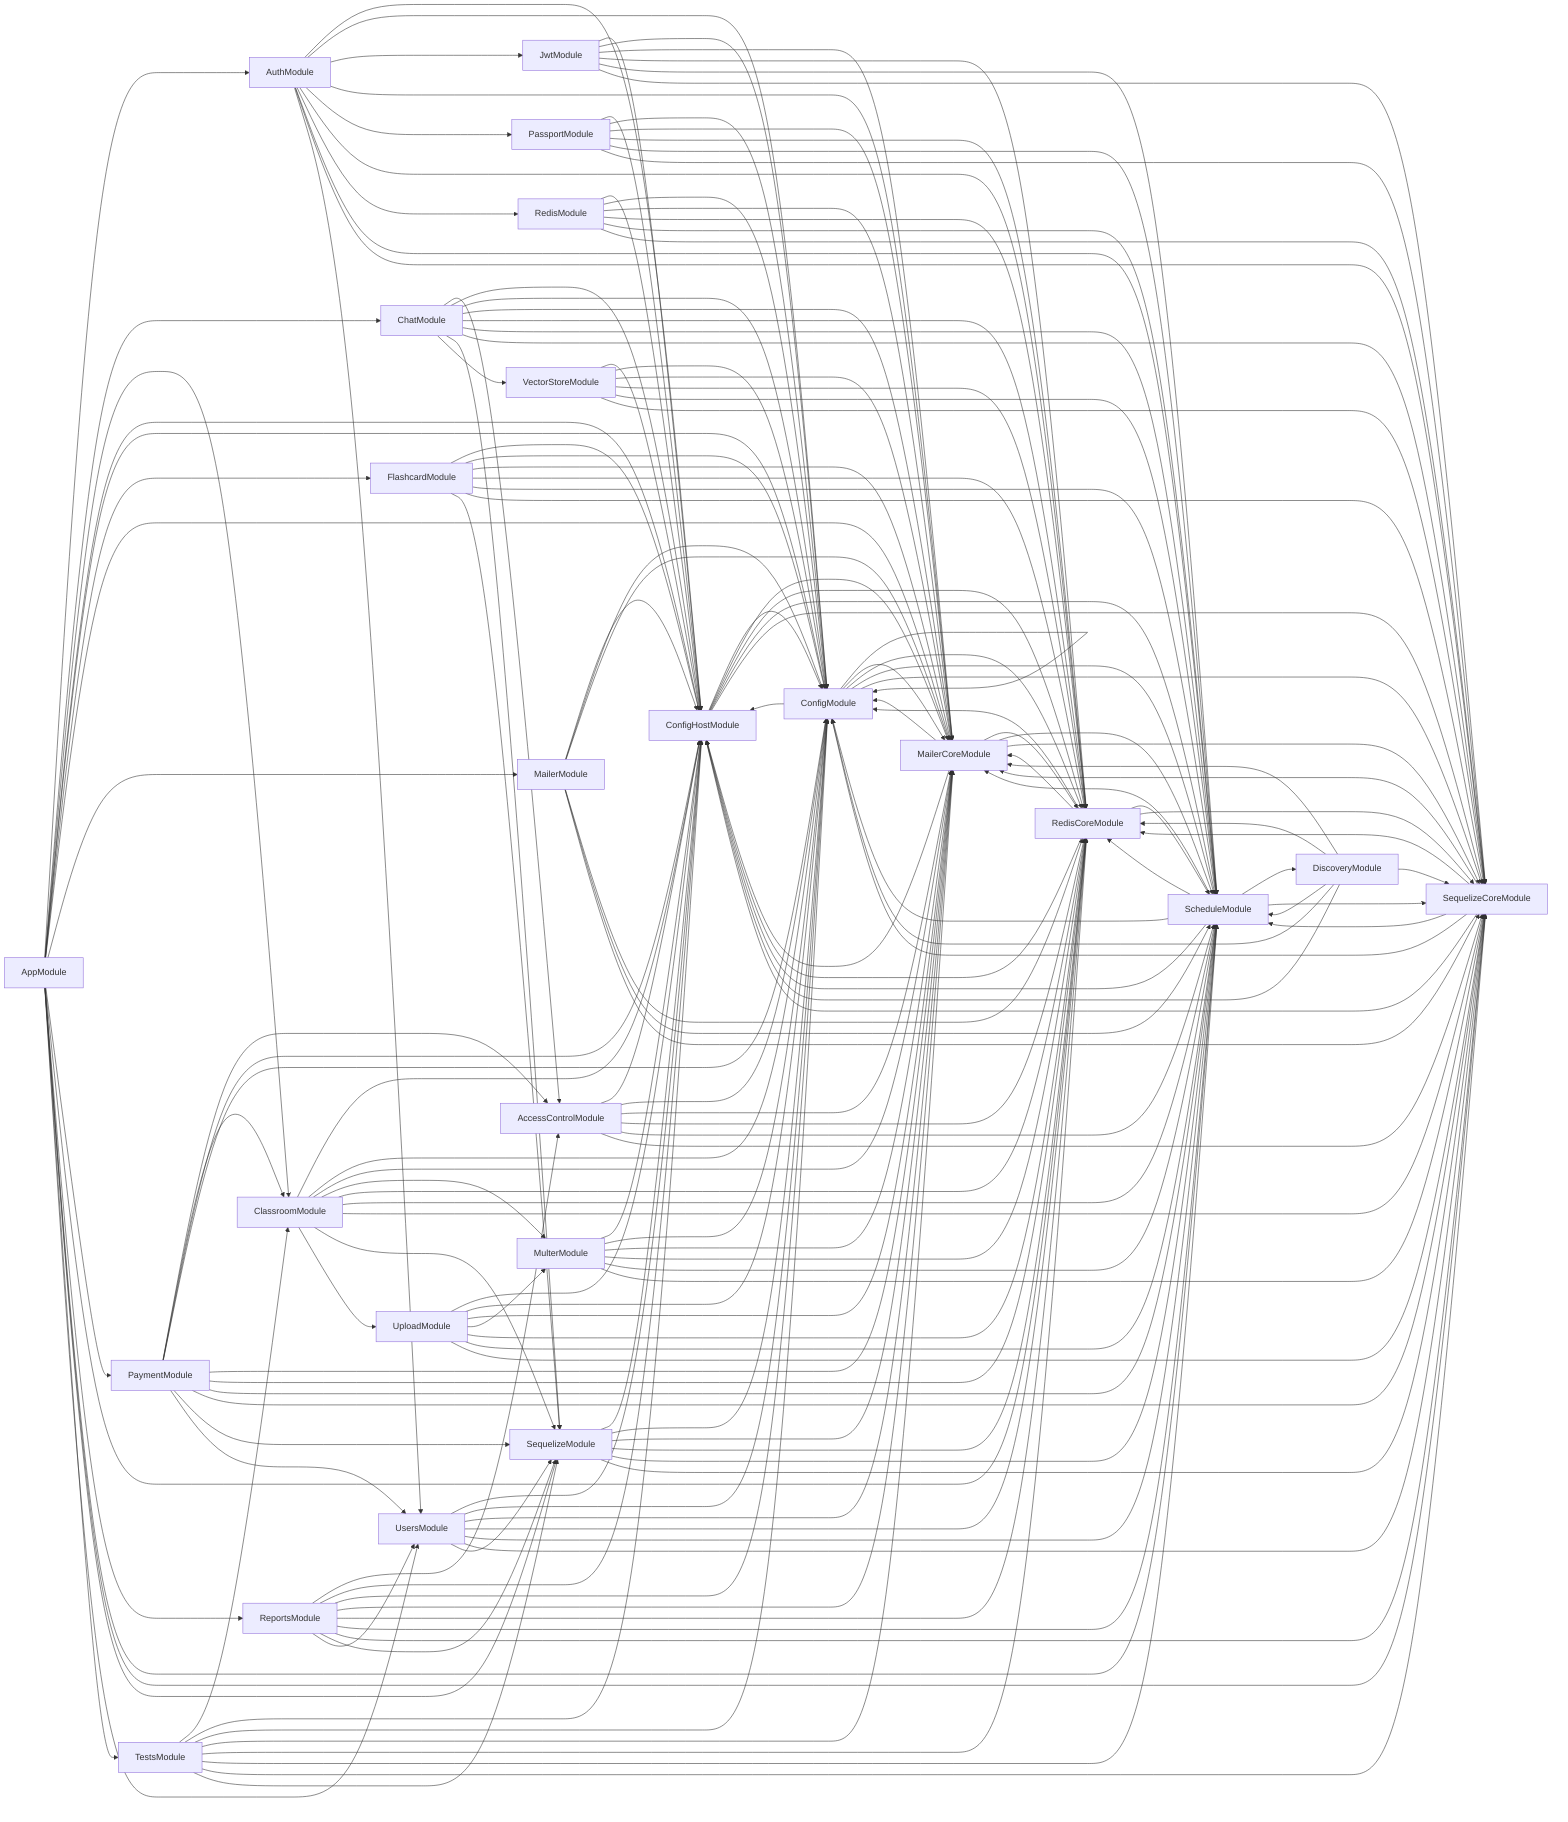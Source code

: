 graph LR
    AccessControlModule-->ConfigHostModule
  AccessControlModule-->ConfigModule
  AccessControlModule-->MailerCoreModule
  AccessControlModule-->RedisCoreModule
  AccessControlModule-->ScheduleModule
  AccessControlModule-->SequelizeCoreModule
  AppModule-->AuthModule
  AppModule-->ChatModule
  AppModule-->ClassroomModule
  AppModule-->ConfigHostModule
  AppModule-->ConfigModule
  AppModule-->FlashcardModule
  AppModule-->MailerCoreModule
  AppModule-->MailerModule
  AppModule-->PaymentModule
  AppModule-->RedisCoreModule
  AppModule-->ReportsModule
  AppModule-->ScheduleModule
  AppModule-->SequelizeCoreModule
  AppModule-->SequelizeModule
  AppModule-->TestsModule
  AppModule-->UsersModule
  AuthModule-->ConfigHostModule
  AuthModule-->ConfigModule
  AuthModule-->JwtModule
  AuthModule-->MailerCoreModule
  AuthModule-->PassportModule
  AuthModule-->RedisCoreModule
  AuthModule-->RedisModule
  AuthModule-->ScheduleModule
  AuthModule-->SequelizeCoreModule
  AuthModule-->UsersModule
  ChatModule-->AccessControlModule
  ChatModule-->ConfigHostModule
  ChatModule-->ConfigModule
  ChatModule-->MailerCoreModule
  ChatModule-->RedisCoreModule
  ChatModule-->ScheduleModule
  ChatModule-->SequelizeCoreModule
  ChatModule-->SequelizeModule
  ChatModule-->VectorStoreModule
  ClassroomModule-->ConfigHostModule
  ClassroomModule-->ConfigModule
  ClassroomModule-->MailerCoreModule
  ClassroomModule-->MulterModule
  ClassroomModule-->RedisCoreModule
  ClassroomModule-->ScheduleModule
  ClassroomModule-->SequelizeCoreModule
  ClassroomModule-->SequelizeModule
  ClassroomModule-->UploadModule
  ConfigHostModule-->ConfigModule
  ConfigHostModule-->MailerCoreModule
  ConfigHostModule-->RedisCoreModule
  ConfigHostModule-->ScheduleModule
  ConfigHostModule-->SequelizeCoreModule
  ConfigModule-->ConfigHostModule
  ConfigModule-->ConfigModule
  ConfigModule-->MailerCoreModule
  ConfigModule-->RedisCoreModule
  ConfigModule-->ScheduleModule
  ConfigModule-->SequelizeCoreModule
  DiscoveryModule-->ConfigHostModule
  DiscoveryModule-->ConfigModule
  DiscoveryModule-->MailerCoreModule
  DiscoveryModule-->RedisCoreModule
  DiscoveryModule-->ScheduleModule
  DiscoveryModule-->SequelizeCoreModule
  FlashcardModule-->ConfigHostModule
  FlashcardModule-->ConfigModule
  FlashcardModule-->MailerCoreModule
  FlashcardModule-->RedisCoreModule
  FlashcardModule-->ScheduleModule
  FlashcardModule-->SequelizeCoreModule
  FlashcardModule-->SequelizeModule
  JwtModule-->ConfigHostModule
  JwtModule-->ConfigModule
  JwtModule-->MailerCoreModule
  JwtModule-->RedisCoreModule
  JwtModule-->ScheduleModule
  JwtModule-->SequelizeCoreModule
  MailerCoreModule-->ConfigHostModule
  MailerCoreModule-->ConfigModule
  MailerCoreModule-->RedisCoreModule
  MailerCoreModule-->ScheduleModule
  MailerCoreModule-->SequelizeCoreModule
  MailerModule-->ConfigHostModule
  MailerModule-->ConfigModule
  MailerModule-->MailerCoreModule
  MailerModule-->RedisCoreModule
  MailerModule-->ScheduleModule
  MailerModule-->SequelizeCoreModule
  MulterModule-->ConfigHostModule
  MulterModule-->ConfigModule
  MulterModule-->MailerCoreModule
  MulterModule-->RedisCoreModule
  MulterModule-->ScheduleModule
  MulterModule-->SequelizeCoreModule
  PassportModule-->ConfigHostModule
  PassportModule-->ConfigModule
  PassportModule-->MailerCoreModule
  PassportModule-->RedisCoreModule
  PassportModule-->ScheduleModule
  PassportModule-->SequelizeCoreModule
  PaymentModule-->AccessControlModule
  PaymentModule-->ClassroomModule
  PaymentModule-->ConfigHostModule
  PaymentModule-->ConfigModule
  PaymentModule-->MailerCoreModule
  PaymentModule-->RedisCoreModule
  PaymentModule-->ScheduleModule
  PaymentModule-->SequelizeCoreModule
  PaymentModule-->SequelizeModule
  PaymentModule-->UsersModule
  RedisCoreModule-->ConfigHostModule
  RedisCoreModule-->ConfigModule
  RedisCoreModule-->MailerCoreModule
  RedisCoreModule-->ScheduleModule
  RedisCoreModule-->SequelizeCoreModule
  RedisModule-->ConfigHostModule
  RedisModule-->ConfigModule
  RedisModule-->MailerCoreModule
  RedisModule-->RedisCoreModule
  RedisModule-->ScheduleModule
  RedisModule-->SequelizeCoreModule
  ReportsModule-->AccessControlModule
  ReportsModule-->ConfigHostModule
  ReportsModule-->ConfigModule
  ReportsModule-->MailerCoreModule
  ReportsModule-->RedisCoreModule
  ReportsModule-->ScheduleModule
  ReportsModule-->SequelizeCoreModule
  ReportsModule-->SequelizeModule
  ReportsModule-->UsersModule
  ScheduleModule-->ConfigHostModule
  ScheduleModule-->ConfigModule
  ScheduleModule-->DiscoveryModule
  ScheduleModule-->MailerCoreModule
  ScheduleModule-->RedisCoreModule
  ScheduleModule-->SequelizeCoreModule
  SequelizeCoreModule-->ConfigHostModule
  SequelizeCoreModule-->ConfigModule
  SequelizeCoreModule-->MailerCoreModule
  SequelizeCoreModule-->RedisCoreModule
  SequelizeCoreModule-->ScheduleModule
  SequelizeModule-->ConfigHostModule
  SequelizeModule-->ConfigModule
  SequelizeModule-->MailerCoreModule
  SequelizeModule-->RedisCoreModule
  SequelizeModule-->ScheduleModule
  SequelizeModule-->SequelizeCoreModule
  TestsModule-->ClassroomModule
  TestsModule-->ConfigHostModule
  TestsModule-->ConfigModule
  TestsModule-->MailerCoreModule
  TestsModule-->RedisCoreModule
  TestsModule-->ScheduleModule
  TestsModule-->SequelizeCoreModule
  TestsModule-->SequelizeModule
  UploadModule-->ConfigHostModule
  UploadModule-->ConfigModule
  UploadModule-->MailerCoreModule
  UploadModule-->MulterModule
  UploadModule-->RedisCoreModule
  UploadModule-->ScheduleModule
  UploadModule-->SequelizeCoreModule
  UsersModule-->ConfigHostModule
  UsersModule-->ConfigModule
  UsersModule-->MailerCoreModule
  UsersModule-->RedisCoreModule
  UsersModule-->ScheduleModule
  UsersModule-->SequelizeCoreModule
  UsersModule-->SequelizeModule
  VectorStoreModule-->ConfigHostModule
  VectorStoreModule-->ConfigModule
  VectorStoreModule-->MailerCoreModule
  VectorStoreModule-->RedisCoreModule
  VectorStoreModule-->ScheduleModule
  VectorStoreModule-->SequelizeCoreModule